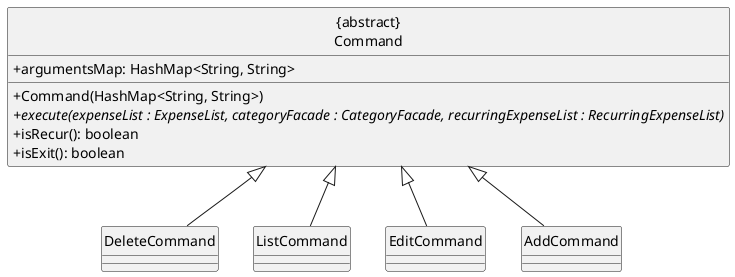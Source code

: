 @startuml
skinparam classAttributeIconSize 0
hide circle

class "{abstract}\nCommand" {
    +argumentsMap: HashMap<String, String>
    +Command(HashMap<String, String>)
    +execute(expenseList : ExpenseList, categoryFacade : CategoryFacade, recurringExpenseList : RecurringExpenseList) {abstract}
    +isRecur(): boolean
    +isExit(): boolean
}


together {
    class AddCommand
    class EditCommand
    class ListCommand
    class DeleteCommand
}

AddCommand -up-|> "{abstract}\nCommand"
EditCommand-up-|> "{abstract}\nCommand"
ListCommand -up-|> "{abstract}\nCommand"
DeleteCommand -up-|> "{abstract}\nCommand"

@enduml
